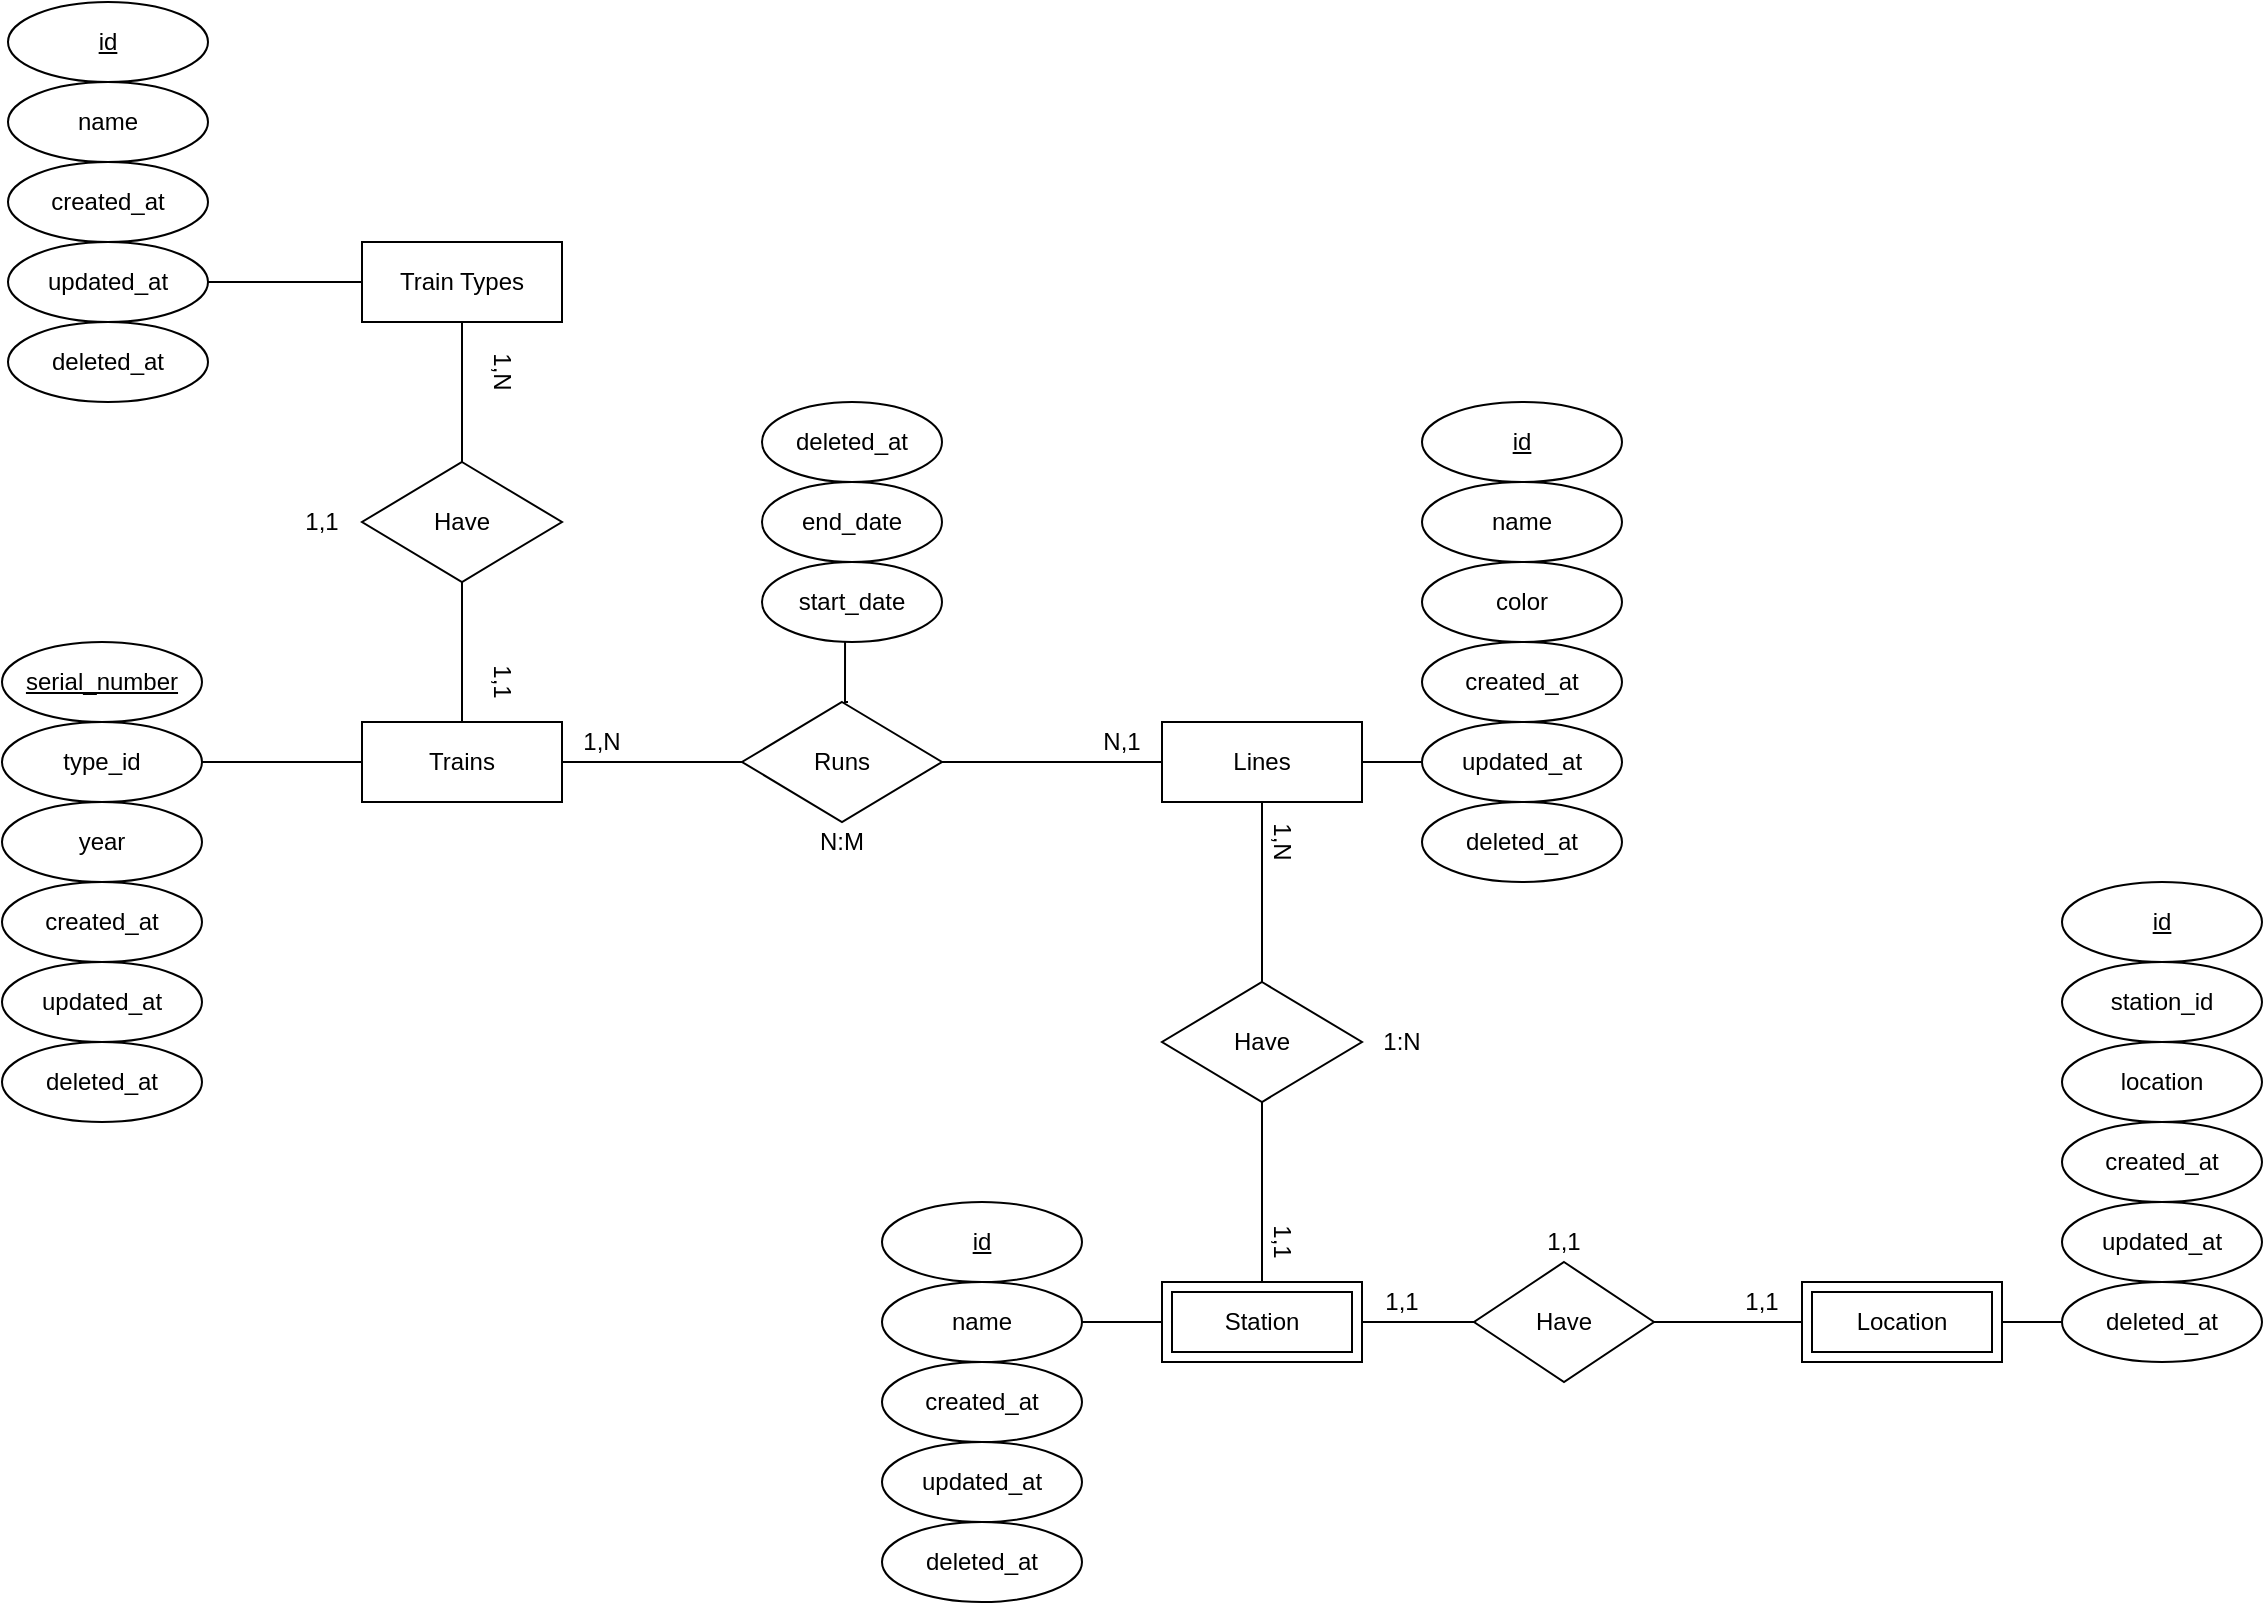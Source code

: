 <mxfile version="20.8.16" type="device"><diagram name="Página-1" id="_CON7dvycLkVMJO1nGlJ"><mxGraphModel dx="2245" dy="2037" grid="1" gridSize="10" guides="1" tooltips="1" connect="1" arrows="1" fold="1" page="1" pageScale="1" pageWidth="827" pageHeight="1169" math="0" shadow="0"><root><mxCell id="0"/><mxCell id="1" parent="0"/><mxCell id="r812NtlvMPiRMAVlbHMb-9" style="edgeStyle=orthogonalEdgeStyle;rounded=0;orthogonalLoop=1;jettySize=auto;html=1;entryX=1;entryY=0.5;entryDx=0;entryDy=0;endArrow=none;endFill=0;" parent="1" source="r812NtlvMPiRMAVlbHMb-4" target="r812NtlvMPiRMAVlbHMb-5" edge="1"><mxGeometry relative="1" as="geometry"/></mxCell><mxCell id="r812NtlvMPiRMAVlbHMb-22" style="edgeStyle=orthogonalEdgeStyle;rounded=0;orthogonalLoop=1;jettySize=auto;html=1;entryX=0;entryY=0.5;entryDx=0;entryDy=0;endArrow=none;endFill=0;" parent="1" source="r812NtlvMPiRMAVlbHMb-4" target="r812NtlvMPiRMAVlbHMb-12" edge="1"><mxGeometry relative="1" as="geometry"/></mxCell><mxCell id="r812NtlvMPiRMAVlbHMb-4" value="Trains" style="whiteSpace=wrap;html=1;align=center;" parent="1" vertex="1"><mxGeometry x="40" y="320" width="100" height="40" as="geometry"/></mxCell><mxCell id="r812NtlvMPiRMAVlbHMb-5" value="type_id" style="ellipse;whiteSpace=wrap;html=1;align=center;" parent="1" vertex="1"><mxGeometry x="-140" y="320" width="100" height="40" as="geometry"/></mxCell><mxCell id="r812NtlvMPiRMAVlbHMb-6" value="serial_number" style="ellipse;whiteSpace=wrap;html=1;align=center;fontStyle=4;" parent="1" vertex="1"><mxGeometry x="-140" y="280" width="100" height="40" as="geometry"/></mxCell><mxCell id="r812NtlvMPiRMAVlbHMb-10" value="year" style="ellipse;whiteSpace=wrap;html=1;align=center;" parent="1" vertex="1"><mxGeometry x="-140" y="360" width="100" height="40" as="geometry"/></mxCell><mxCell id="r812NtlvMPiRMAVlbHMb-38" style="edgeStyle=orthogonalEdgeStyle;rounded=0;orthogonalLoop=1;jettySize=auto;html=1;entryX=0.5;entryY=0;entryDx=0;entryDy=0;endArrow=none;endFill=0;" parent="1" source="r812NtlvMPiRMAVlbHMb-11" target="r812NtlvMPiRMAVlbHMb-37" edge="1"><mxGeometry relative="1" as="geometry"/></mxCell><mxCell id="r812NtlvMPiRMAVlbHMb-40" style="edgeStyle=orthogonalEdgeStyle;rounded=0;orthogonalLoop=1;jettySize=auto;html=1;entryX=0;entryY=0.5;entryDx=0;entryDy=0;endArrow=none;endFill=0;" parent="1" source="r812NtlvMPiRMAVlbHMb-11" target="r812NtlvMPiRMAVlbHMb-17" edge="1"><mxGeometry relative="1" as="geometry"/></mxCell><mxCell id="r812NtlvMPiRMAVlbHMb-11" value="Lines" style="whiteSpace=wrap;html=1;align=center;" parent="1" vertex="1"><mxGeometry x="440" y="320" width="100" height="40" as="geometry"/></mxCell><mxCell id="r812NtlvMPiRMAVlbHMb-21" style="edgeStyle=orthogonalEdgeStyle;rounded=0;orthogonalLoop=1;jettySize=auto;html=1;entryX=0;entryY=0.5;entryDx=0;entryDy=0;endArrow=none;endFill=0;" parent="1" source="r812NtlvMPiRMAVlbHMb-12" target="r812NtlvMPiRMAVlbHMb-11" edge="1"><mxGeometry relative="1" as="geometry"/></mxCell><mxCell id="r812NtlvMPiRMAVlbHMb-26" style="edgeStyle=orthogonalEdgeStyle;rounded=0;orthogonalLoop=1;jettySize=auto;html=1;entryX=0.428;entryY=0.974;entryDx=0;entryDy=0;entryPerimeter=0;endArrow=none;endFill=0;" parent="1" edge="1"><mxGeometry relative="1" as="geometry"><mxPoint x="283" y="310" as="sourcePoint"/><mxPoint x="281.52" y="278.96" as="targetPoint"/></mxGeometry></mxCell><mxCell id="r812NtlvMPiRMAVlbHMb-12" value="Runs" style="shape=rhombus;perimeter=rhombusPerimeter;whiteSpace=wrap;html=1;align=center;" parent="1" vertex="1"><mxGeometry x="230" y="310" width="100" height="60" as="geometry"/></mxCell><mxCell id="r812NtlvMPiRMAVlbHMb-13" value="id" style="ellipse;whiteSpace=wrap;html=1;align=center;fontStyle=4;" parent="1" vertex="1"><mxGeometry x="570" y="160" width="100" height="40" as="geometry"/></mxCell><mxCell id="r812NtlvMPiRMAVlbHMb-14" value="name" style="ellipse;whiteSpace=wrap;html=1;align=center;" parent="1" vertex="1"><mxGeometry x="570" y="200" width="100" height="40" as="geometry"/></mxCell><mxCell id="r812NtlvMPiRMAVlbHMb-15" value="color" style="ellipse;whiteSpace=wrap;html=1;align=center;" parent="1" vertex="1"><mxGeometry x="570" y="240" width="100" height="40" as="geometry"/></mxCell><mxCell id="r812NtlvMPiRMAVlbHMb-16" value="created_at" style="ellipse;whiteSpace=wrap;html=1;align=center;" parent="1" vertex="1"><mxGeometry x="570" y="280" width="100" height="40" as="geometry"/></mxCell><mxCell id="r812NtlvMPiRMAVlbHMb-17" value="updated_at" style="ellipse;whiteSpace=wrap;html=1;align=center;" parent="1" vertex="1"><mxGeometry x="570" y="320" width="100" height="40" as="geometry"/></mxCell><mxCell id="r812NtlvMPiRMAVlbHMb-19" value="start_date" style="ellipse;whiteSpace=wrap;html=1;align=center;" parent="1" vertex="1"><mxGeometry x="240" y="240" width="90" height="40" as="geometry"/></mxCell><mxCell id="r812NtlvMPiRMAVlbHMb-23" value="1,N" style="text;html=1;strokeColor=none;fillColor=none;align=center;verticalAlign=middle;whiteSpace=wrap;rounded=0;" parent="1" vertex="1"><mxGeometry x="140" y="320" width="40" height="20" as="geometry"/></mxCell><mxCell id="r812NtlvMPiRMAVlbHMb-24" value="N,1" style="text;html=1;strokeColor=none;fillColor=none;align=center;verticalAlign=middle;whiteSpace=wrap;rounded=0;" parent="1" vertex="1"><mxGeometry x="400" y="320" width="40" height="20" as="geometry"/></mxCell><mxCell id="r812NtlvMPiRMAVlbHMb-25" value="N:M" style="text;html=1;strokeColor=none;fillColor=none;align=center;verticalAlign=middle;whiteSpace=wrap;rounded=0;" parent="1" vertex="1"><mxGeometry x="260" y="370" width="40" height="20" as="geometry"/></mxCell><mxCell id="r812NtlvMPiRMAVlbHMb-27" value="end_date" style="ellipse;whiteSpace=wrap;html=1;align=center;" parent="1" vertex="1"><mxGeometry x="240" y="200" width="90" height="40" as="geometry"/></mxCell><mxCell id="r812NtlvMPiRMAVlbHMb-28" value="created_at" style="ellipse;whiteSpace=wrap;html=1;align=center;" parent="1" vertex="1"><mxGeometry x="-140" y="400" width="100" height="40" as="geometry"/></mxCell><mxCell id="r812NtlvMPiRMAVlbHMb-29" value="updated_at" style="ellipse;whiteSpace=wrap;html=1;align=center;" parent="1" vertex="1"><mxGeometry x="-140" y="440" width="100" height="40" as="geometry"/></mxCell><mxCell id="r812NtlvMPiRMAVlbHMb-34" style="edgeStyle=orthogonalEdgeStyle;rounded=0;orthogonalLoop=1;jettySize=auto;html=1;entryX=1;entryY=0.5;entryDx=0;entryDy=0;endArrow=none;endFill=0;" parent="1" source="r812NtlvMPiRMAVlbHMb-30" target="r812NtlvMPiRMAVlbHMb-33" edge="1"><mxGeometry relative="1" as="geometry"/></mxCell><mxCell id="r812NtlvMPiRMAVlbHMb-45" style="edgeStyle=orthogonalEdgeStyle;rounded=0;orthogonalLoop=1;jettySize=auto;html=1;entryX=0;entryY=0.5;entryDx=0;entryDy=0;endArrow=none;endFill=0;" parent="1" source="r812NtlvMPiRMAVlbHMb-30" target="r812NtlvMPiRMAVlbHMb-44" edge="1"><mxGeometry relative="1" as="geometry"/></mxCell><mxCell id="r812NtlvMPiRMAVlbHMb-30" value="Station" style="shape=ext;margin=3;double=1;whiteSpace=wrap;html=1;align=center;" parent="1" vertex="1"><mxGeometry x="440" y="600" width="100" height="40" as="geometry"/></mxCell><mxCell id="r812NtlvMPiRMAVlbHMb-31" value="id" style="ellipse;whiteSpace=wrap;html=1;align=center;fontStyle=4;" parent="1" vertex="1"><mxGeometry x="300" y="560" width="100" height="40" as="geometry"/></mxCell><mxCell id="r812NtlvMPiRMAVlbHMb-63" style="edgeStyle=orthogonalEdgeStyle;rounded=0;orthogonalLoop=1;jettySize=auto;html=1;endArrow=none;endFill=0;" parent="1" source="r812NtlvMPiRMAVlbHMb-32" target="r812NtlvMPiRMAVlbHMb-62" edge="1"><mxGeometry relative="1" as="geometry"/></mxCell><mxCell id="r812NtlvMPiRMAVlbHMb-32" value="Location" style="shape=ext;margin=3;double=1;whiteSpace=wrap;html=1;align=center;" parent="1" vertex="1"><mxGeometry x="760" y="600" width="100" height="40" as="geometry"/></mxCell><mxCell id="r812NtlvMPiRMAVlbHMb-33" value="name" style="ellipse;whiteSpace=wrap;html=1;align=center;" parent="1" vertex="1"><mxGeometry x="300" y="600" width="100" height="40" as="geometry"/></mxCell><mxCell id="r812NtlvMPiRMAVlbHMb-35" value="created_at" style="ellipse;whiteSpace=wrap;html=1;align=center;" parent="1" vertex="1"><mxGeometry x="300" y="640" width="100" height="40" as="geometry"/></mxCell><mxCell id="r812NtlvMPiRMAVlbHMb-36" value="updated_at" style="ellipse;whiteSpace=wrap;html=1;align=center;" parent="1" vertex="1"><mxGeometry x="300" y="680" width="100" height="40" as="geometry"/></mxCell><mxCell id="r812NtlvMPiRMAVlbHMb-39" style="edgeStyle=orthogonalEdgeStyle;rounded=0;orthogonalLoop=1;jettySize=auto;html=1;entryX=0.5;entryY=0;entryDx=0;entryDy=0;endArrow=none;endFill=0;" parent="1" source="r812NtlvMPiRMAVlbHMb-37" target="r812NtlvMPiRMAVlbHMb-30" edge="1"><mxGeometry relative="1" as="geometry"/></mxCell><mxCell id="r812NtlvMPiRMAVlbHMb-37" value="Have" style="shape=rhombus;perimeter=rhombusPerimeter;whiteSpace=wrap;html=1;align=center;" parent="1" vertex="1"><mxGeometry x="440" y="450" width="100" height="60" as="geometry"/></mxCell><mxCell id="r812NtlvMPiRMAVlbHMb-41" value="1:N" style="text;html=1;strokeColor=none;fillColor=none;align=center;verticalAlign=middle;whiteSpace=wrap;rounded=0;" parent="1" vertex="1"><mxGeometry x="540" y="470" width="40" height="20" as="geometry"/></mxCell><mxCell id="r812NtlvMPiRMAVlbHMb-42" value="1,N" style="text;html=1;strokeColor=none;fillColor=none;align=center;verticalAlign=middle;whiteSpace=wrap;rounded=0;rotation=90;" parent="1" vertex="1"><mxGeometry x="480" y="370" width="40" height="20" as="geometry"/></mxCell><mxCell id="r812NtlvMPiRMAVlbHMb-43" value="1,1" style="text;html=1;strokeColor=none;fillColor=none;align=center;verticalAlign=middle;whiteSpace=wrap;rounded=0;rotation=90;" parent="1" vertex="1"><mxGeometry x="480" y="570" width="40" height="20" as="geometry"/></mxCell><mxCell id="r812NtlvMPiRMAVlbHMb-46" style="edgeStyle=orthogonalEdgeStyle;rounded=0;orthogonalLoop=1;jettySize=auto;html=1;entryX=0;entryY=0.5;entryDx=0;entryDy=0;endArrow=none;endFill=0;" parent="1" source="r812NtlvMPiRMAVlbHMb-44" target="r812NtlvMPiRMAVlbHMb-32" edge="1"><mxGeometry relative="1" as="geometry"/></mxCell><mxCell id="r812NtlvMPiRMAVlbHMb-44" value="Have" style="shape=rhombus;perimeter=rhombusPerimeter;whiteSpace=wrap;html=1;align=center;" parent="1" vertex="1"><mxGeometry x="596" y="590" width="90" height="60" as="geometry"/></mxCell><mxCell id="r812NtlvMPiRMAVlbHMb-53" value="deleted_at" style="ellipse;whiteSpace=wrap;html=1;align=center;" parent="1" vertex="1"><mxGeometry x="-140" y="480" width="100" height="40" as="geometry"/></mxCell><mxCell id="r812NtlvMPiRMAVlbHMb-54" value="deleted_at" style="ellipse;whiteSpace=wrap;html=1;align=center;" parent="1" vertex="1"><mxGeometry x="300" y="720" width="100" height="40" as="geometry"/></mxCell><mxCell id="r812NtlvMPiRMAVlbHMb-55" value="deleted_at" style="ellipse;whiteSpace=wrap;html=1;align=center;" parent="1" vertex="1"><mxGeometry x="570" y="360" width="100" height="40" as="geometry"/></mxCell><mxCell id="r812NtlvMPiRMAVlbHMb-57" value="id" style="ellipse;whiteSpace=wrap;html=1;align=center;fontStyle=4;" parent="1" vertex="1"><mxGeometry x="890" y="400" width="100" height="40" as="geometry"/></mxCell><mxCell id="r812NtlvMPiRMAVlbHMb-58" value="station_id" style="ellipse;whiteSpace=wrap;html=1;align=center;" parent="1" vertex="1"><mxGeometry x="890" y="440" width="100" height="40" as="geometry"/></mxCell><mxCell id="r812NtlvMPiRMAVlbHMb-59" value="location" style="ellipse;whiteSpace=wrap;html=1;align=center;" parent="1" vertex="1"><mxGeometry x="890" y="480" width="100" height="40" as="geometry"/></mxCell><mxCell id="r812NtlvMPiRMAVlbHMb-60" value="created_at" style="ellipse;whiteSpace=wrap;html=1;align=center;" parent="1" vertex="1"><mxGeometry x="890" y="520" width="100" height="40" as="geometry"/></mxCell><mxCell id="r812NtlvMPiRMAVlbHMb-61" value="updated_at" style="ellipse;whiteSpace=wrap;html=1;align=center;" parent="1" vertex="1"><mxGeometry x="890" y="560" width="100" height="40" as="geometry"/></mxCell><mxCell id="r812NtlvMPiRMAVlbHMb-62" value="deleted_at" style="ellipse;whiteSpace=wrap;html=1;align=center;" parent="1" vertex="1"><mxGeometry x="890" y="600" width="100" height="40" as="geometry"/></mxCell><mxCell id="r812NtlvMPiRMAVlbHMb-64" value="1,1" style="text;html=1;strokeColor=none;fillColor=none;align=center;verticalAlign=middle;whiteSpace=wrap;rounded=0;" parent="1" vertex="1"><mxGeometry x="540" y="600" width="40" height="20" as="geometry"/></mxCell><mxCell id="r812NtlvMPiRMAVlbHMb-65" value="1,1" style="text;html=1;strokeColor=none;fillColor=none;align=center;verticalAlign=middle;whiteSpace=wrap;rounded=0;" parent="1" vertex="1"><mxGeometry x="621" y="570" width="40" height="20" as="geometry"/></mxCell><mxCell id="r812NtlvMPiRMAVlbHMb-66" value="1,1" style="text;html=1;strokeColor=none;fillColor=none;align=center;verticalAlign=middle;whiteSpace=wrap;rounded=0;" parent="1" vertex="1"><mxGeometry x="720" y="600" width="40" height="20" as="geometry"/></mxCell><mxCell id="r812NtlvMPiRMAVlbHMb-84" value="deleted_at" style="ellipse;whiteSpace=wrap;html=1;align=center;" parent="1" vertex="1"><mxGeometry x="240" y="160" width="90" height="40" as="geometry"/></mxCell><mxCell id="FgZW5gYh53v1Wyp1H8NT-6" style="edgeStyle=orthogonalEdgeStyle;rounded=0;orthogonalLoop=1;jettySize=auto;html=1;entryX=0.5;entryY=0;entryDx=0;entryDy=0;endArrow=none;endFill=0;" parent="1" source="FgZW5gYh53v1Wyp1H8NT-1" target="FgZW5gYh53v1Wyp1H8NT-5" edge="1"><mxGeometry relative="1" as="geometry"/></mxCell><mxCell id="FgZW5gYh53v1Wyp1H8NT-14" style="edgeStyle=orthogonalEdgeStyle;rounded=0;orthogonalLoop=1;jettySize=auto;html=1;entryX=1;entryY=0.5;entryDx=0;entryDy=0;endArrow=none;endFill=0;" parent="1" source="FgZW5gYh53v1Wyp1H8NT-1" target="FgZW5gYh53v1Wyp1H8NT-12" edge="1"><mxGeometry relative="1" as="geometry"/></mxCell><mxCell id="FgZW5gYh53v1Wyp1H8NT-1" value="Train Types" style="whiteSpace=wrap;html=1;align=center;" parent="1" vertex="1"><mxGeometry x="40" y="80" width="100" height="40" as="geometry"/></mxCell><mxCell id="FgZW5gYh53v1Wyp1H8NT-2" value="id" style="ellipse;whiteSpace=wrap;html=1;align=center;fontStyle=4;" parent="1" vertex="1"><mxGeometry x="-137" y="-40" width="100" height="40" as="geometry"/></mxCell><mxCell id="FgZW5gYh53v1Wyp1H8NT-3" value="name" style="ellipse;whiteSpace=wrap;html=1;align=center;" parent="1" vertex="1"><mxGeometry x="-137" width="100" height="40" as="geometry"/></mxCell><mxCell id="FgZW5gYh53v1Wyp1H8NT-7" style="edgeStyle=orthogonalEdgeStyle;rounded=0;orthogonalLoop=1;jettySize=auto;html=1;entryX=0.5;entryY=0;entryDx=0;entryDy=0;endArrow=none;endFill=0;" parent="1" source="FgZW5gYh53v1Wyp1H8NT-5" target="r812NtlvMPiRMAVlbHMb-4" edge="1"><mxGeometry relative="1" as="geometry"/></mxCell><mxCell id="FgZW5gYh53v1Wyp1H8NT-5" value="Have" style="shape=rhombus;perimeter=rhombusPerimeter;whiteSpace=wrap;html=1;align=center;" parent="1" vertex="1"><mxGeometry x="40" y="190" width="100" height="60" as="geometry"/></mxCell><mxCell id="FgZW5gYh53v1Wyp1H8NT-8" value="1,N" style="text;html=1;strokeColor=none;fillColor=none;align=center;verticalAlign=middle;whiteSpace=wrap;rounded=0;rotation=90;" parent="1" vertex="1"><mxGeometry x="90" y="130" width="40" height="30" as="geometry"/></mxCell><mxCell id="FgZW5gYh53v1Wyp1H8NT-9" value="1,1" style="text;html=1;strokeColor=none;fillColor=none;align=center;verticalAlign=middle;whiteSpace=wrap;rounded=0;rotation=90;" parent="1" vertex="1"><mxGeometry x="90" y="285" width="40" height="30" as="geometry"/></mxCell><mxCell id="FgZW5gYh53v1Wyp1H8NT-10" value="1,1" style="text;html=1;strokeColor=none;fillColor=none;align=center;verticalAlign=middle;whiteSpace=wrap;rounded=0;rotation=0;" parent="1" vertex="1"><mxGeometry y="205" width="40" height="30" as="geometry"/></mxCell><mxCell id="FgZW5gYh53v1Wyp1H8NT-11" value="created_at" style="ellipse;whiteSpace=wrap;html=1;align=center;" parent="1" vertex="1"><mxGeometry x="-137" y="40" width="100" height="40" as="geometry"/></mxCell><mxCell id="FgZW5gYh53v1Wyp1H8NT-12" value="updated_at" style="ellipse;whiteSpace=wrap;html=1;align=center;" parent="1" vertex="1"><mxGeometry x="-137" y="80" width="100" height="40" as="geometry"/></mxCell><mxCell id="FgZW5gYh53v1Wyp1H8NT-13" value="deleted_at" style="ellipse;whiteSpace=wrap;html=1;align=center;" parent="1" vertex="1"><mxGeometry x="-137" y="120" width="100" height="40" as="geometry"/></mxCell></root></mxGraphModel></diagram></mxfile>